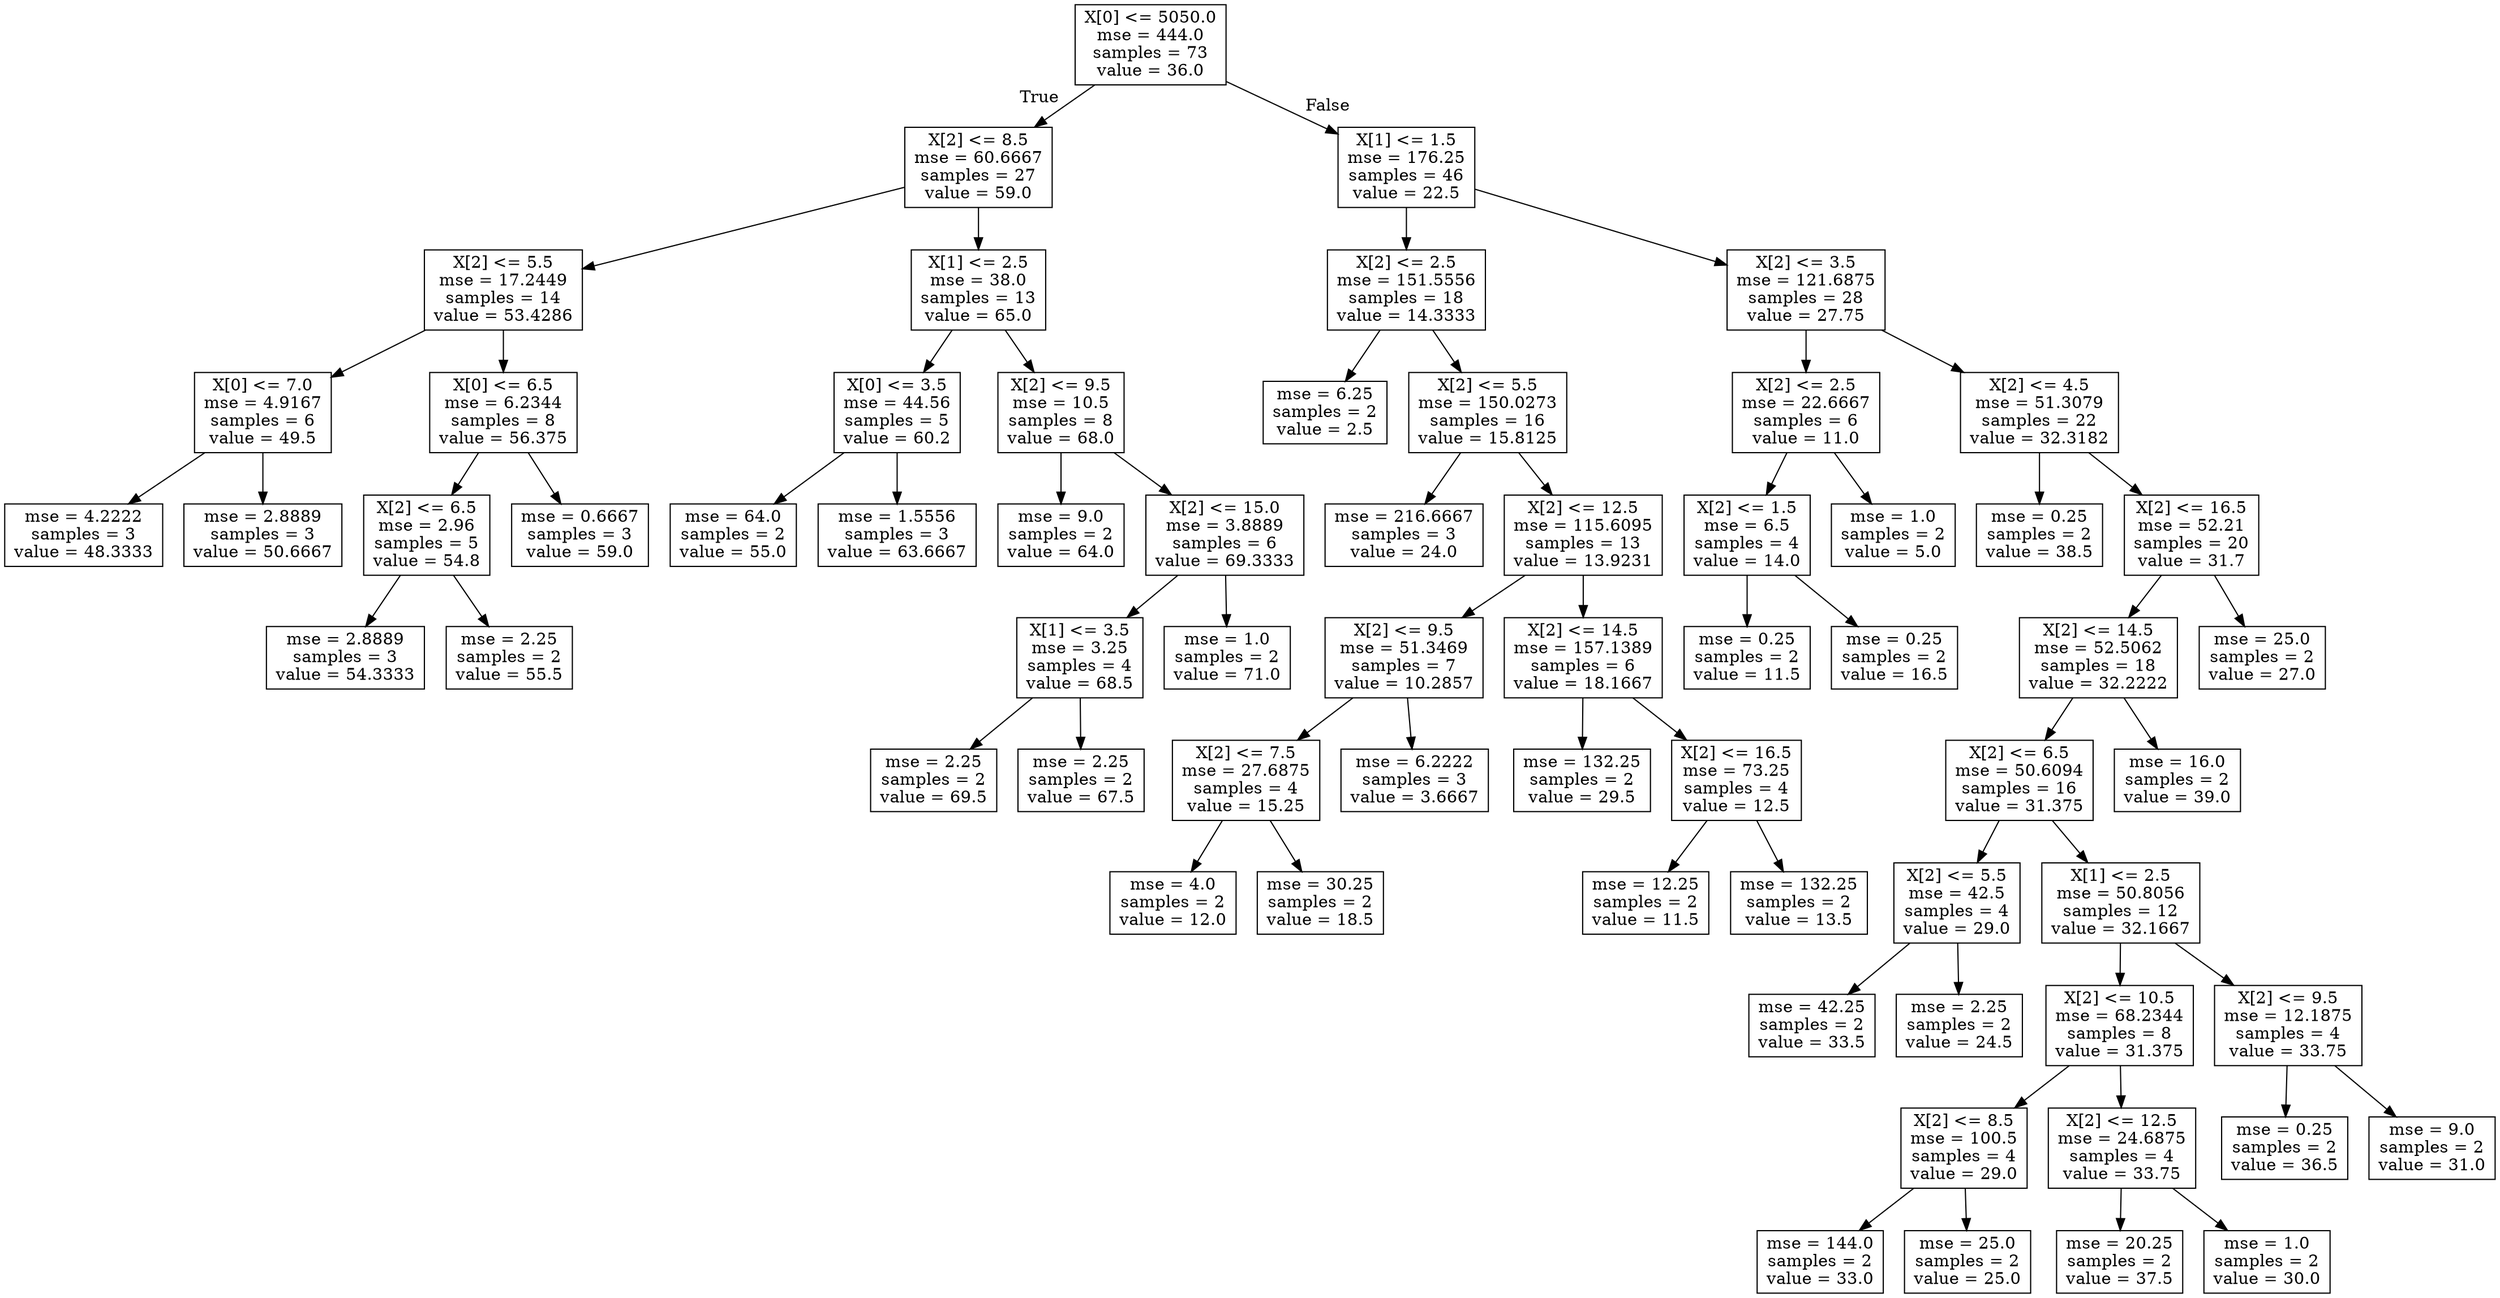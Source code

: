 digraph Tree {
node [shape=box] ;
0 [label="X[0] <= 5050.0\nmse = 444.0\nsamples = 73\nvalue = 36.0"] ;
1 [label="X[2] <= 8.5\nmse = 60.6667\nsamples = 27\nvalue = 59.0"] ;
0 -> 1 [labeldistance=2.5, labelangle=45, headlabel="True"] ;
2 [label="X[2] <= 5.5\nmse = 17.2449\nsamples = 14\nvalue = 53.4286"] ;
1 -> 2 ;
3 [label="X[0] <= 7.0\nmse = 4.9167\nsamples = 6\nvalue = 49.5"] ;
2 -> 3 ;
4 [label="mse = 4.2222\nsamples = 3\nvalue = 48.3333"] ;
3 -> 4 ;
5 [label="mse = 2.8889\nsamples = 3\nvalue = 50.6667"] ;
3 -> 5 ;
6 [label="X[0] <= 6.5\nmse = 6.2344\nsamples = 8\nvalue = 56.375"] ;
2 -> 6 ;
7 [label="X[2] <= 6.5\nmse = 2.96\nsamples = 5\nvalue = 54.8"] ;
6 -> 7 ;
8 [label="mse = 2.8889\nsamples = 3\nvalue = 54.3333"] ;
7 -> 8 ;
9 [label="mse = 2.25\nsamples = 2\nvalue = 55.5"] ;
7 -> 9 ;
10 [label="mse = 0.6667\nsamples = 3\nvalue = 59.0"] ;
6 -> 10 ;
11 [label="X[1] <= 2.5\nmse = 38.0\nsamples = 13\nvalue = 65.0"] ;
1 -> 11 ;
12 [label="X[0] <= 3.5\nmse = 44.56\nsamples = 5\nvalue = 60.2"] ;
11 -> 12 ;
13 [label="mse = 64.0\nsamples = 2\nvalue = 55.0"] ;
12 -> 13 ;
14 [label="mse = 1.5556\nsamples = 3\nvalue = 63.6667"] ;
12 -> 14 ;
15 [label="X[2] <= 9.5\nmse = 10.5\nsamples = 8\nvalue = 68.0"] ;
11 -> 15 ;
16 [label="mse = 9.0\nsamples = 2\nvalue = 64.0"] ;
15 -> 16 ;
17 [label="X[2] <= 15.0\nmse = 3.8889\nsamples = 6\nvalue = 69.3333"] ;
15 -> 17 ;
18 [label="X[1] <= 3.5\nmse = 3.25\nsamples = 4\nvalue = 68.5"] ;
17 -> 18 ;
19 [label="mse = 2.25\nsamples = 2\nvalue = 69.5"] ;
18 -> 19 ;
20 [label="mse = 2.25\nsamples = 2\nvalue = 67.5"] ;
18 -> 20 ;
21 [label="mse = 1.0\nsamples = 2\nvalue = 71.0"] ;
17 -> 21 ;
22 [label="X[1] <= 1.5\nmse = 176.25\nsamples = 46\nvalue = 22.5"] ;
0 -> 22 [labeldistance=2.5, labelangle=-45, headlabel="False"] ;
23 [label="X[2] <= 2.5\nmse = 151.5556\nsamples = 18\nvalue = 14.3333"] ;
22 -> 23 ;
24 [label="mse = 6.25\nsamples = 2\nvalue = 2.5"] ;
23 -> 24 ;
25 [label="X[2] <= 5.5\nmse = 150.0273\nsamples = 16\nvalue = 15.8125"] ;
23 -> 25 ;
26 [label="mse = 216.6667\nsamples = 3\nvalue = 24.0"] ;
25 -> 26 ;
27 [label="X[2] <= 12.5\nmse = 115.6095\nsamples = 13\nvalue = 13.9231"] ;
25 -> 27 ;
28 [label="X[2] <= 9.5\nmse = 51.3469\nsamples = 7\nvalue = 10.2857"] ;
27 -> 28 ;
29 [label="X[2] <= 7.5\nmse = 27.6875\nsamples = 4\nvalue = 15.25"] ;
28 -> 29 ;
30 [label="mse = 4.0\nsamples = 2\nvalue = 12.0"] ;
29 -> 30 ;
31 [label="mse = 30.25\nsamples = 2\nvalue = 18.5"] ;
29 -> 31 ;
32 [label="mse = 6.2222\nsamples = 3\nvalue = 3.6667"] ;
28 -> 32 ;
33 [label="X[2] <= 14.5\nmse = 157.1389\nsamples = 6\nvalue = 18.1667"] ;
27 -> 33 ;
34 [label="mse = 132.25\nsamples = 2\nvalue = 29.5"] ;
33 -> 34 ;
35 [label="X[2] <= 16.5\nmse = 73.25\nsamples = 4\nvalue = 12.5"] ;
33 -> 35 ;
36 [label="mse = 12.25\nsamples = 2\nvalue = 11.5"] ;
35 -> 36 ;
37 [label="mse = 132.25\nsamples = 2\nvalue = 13.5"] ;
35 -> 37 ;
38 [label="X[2] <= 3.5\nmse = 121.6875\nsamples = 28\nvalue = 27.75"] ;
22 -> 38 ;
39 [label="X[2] <= 2.5\nmse = 22.6667\nsamples = 6\nvalue = 11.0"] ;
38 -> 39 ;
40 [label="X[2] <= 1.5\nmse = 6.5\nsamples = 4\nvalue = 14.0"] ;
39 -> 40 ;
41 [label="mse = 0.25\nsamples = 2\nvalue = 11.5"] ;
40 -> 41 ;
42 [label="mse = 0.25\nsamples = 2\nvalue = 16.5"] ;
40 -> 42 ;
43 [label="mse = 1.0\nsamples = 2\nvalue = 5.0"] ;
39 -> 43 ;
44 [label="X[2] <= 4.5\nmse = 51.3079\nsamples = 22\nvalue = 32.3182"] ;
38 -> 44 ;
45 [label="mse = 0.25\nsamples = 2\nvalue = 38.5"] ;
44 -> 45 ;
46 [label="X[2] <= 16.5\nmse = 52.21\nsamples = 20\nvalue = 31.7"] ;
44 -> 46 ;
47 [label="X[2] <= 14.5\nmse = 52.5062\nsamples = 18\nvalue = 32.2222"] ;
46 -> 47 ;
48 [label="X[2] <= 6.5\nmse = 50.6094\nsamples = 16\nvalue = 31.375"] ;
47 -> 48 ;
49 [label="X[2] <= 5.5\nmse = 42.5\nsamples = 4\nvalue = 29.0"] ;
48 -> 49 ;
50 [label="mse = 42.25\nsamples = 2\nvalue = 33.5"] ;
49 -> 50 ;
51 [label="mse = 2.25\nsamples = 2\nvalue = 24.5"] ;
49 -> 51 ;
52 [label="X[1] <= 2.5\nmse = 50.8056\nsamples = 12\nvalue = 32.1667"] ;
48 -> 52 ;
53 [label="X[2] <= 10.5\nmse = 68.2344\nsamples = 8\nvalue = 31.375"] ;
52 -> 53 ;
54 [label="X[2] <= 8.5\nmse = 100.5\nsamples = 4\nvalue = 29.0"] ;
53 -> 54 ;
55 [label="mse = 144.0\nsamples = 2\nvalue = 33.0"] ;
54 -> 55 ;
56 [label="mse = 25.0\nsamples = 2\nvalue = 25.0"] ;
54 -> 56 ;
57 [label="X[2] <= 12.5\nmse = 24.6875\nsamples = 4\nvalue = 33.75"] ;
53 -> 57 ;
58 [label="mse = 20.25\nsamples = 2\nvalue = 37.5"] ;
57 -> 58 ;
59 [label="mse = 1.0\nsamples = 2\nvalue = 30.0"] ;
57 -> 59 ;
60 [label="X[2] <= 9.5\nmse = 12.1875\nsamples = 4\nvalue = 33.75"] ;
52 -> 60 ;
61 [label="mse = 0.25\nsamples = 2\nvalue = 36.5"] ;
60 -> 61 ;
62 [label="mse = 9.0\nsamples = 2\nvalue = 31.0"] ;
60 -> 62 ;
63 [label="mse = 16.0\nsamples = 2\nvalue = 39.0"] ;
47 -> 63 ;
64 [label="mse = 25.0\nsamples = 2\nvalue = 27.0"] ;
46 -> 64 ;
}